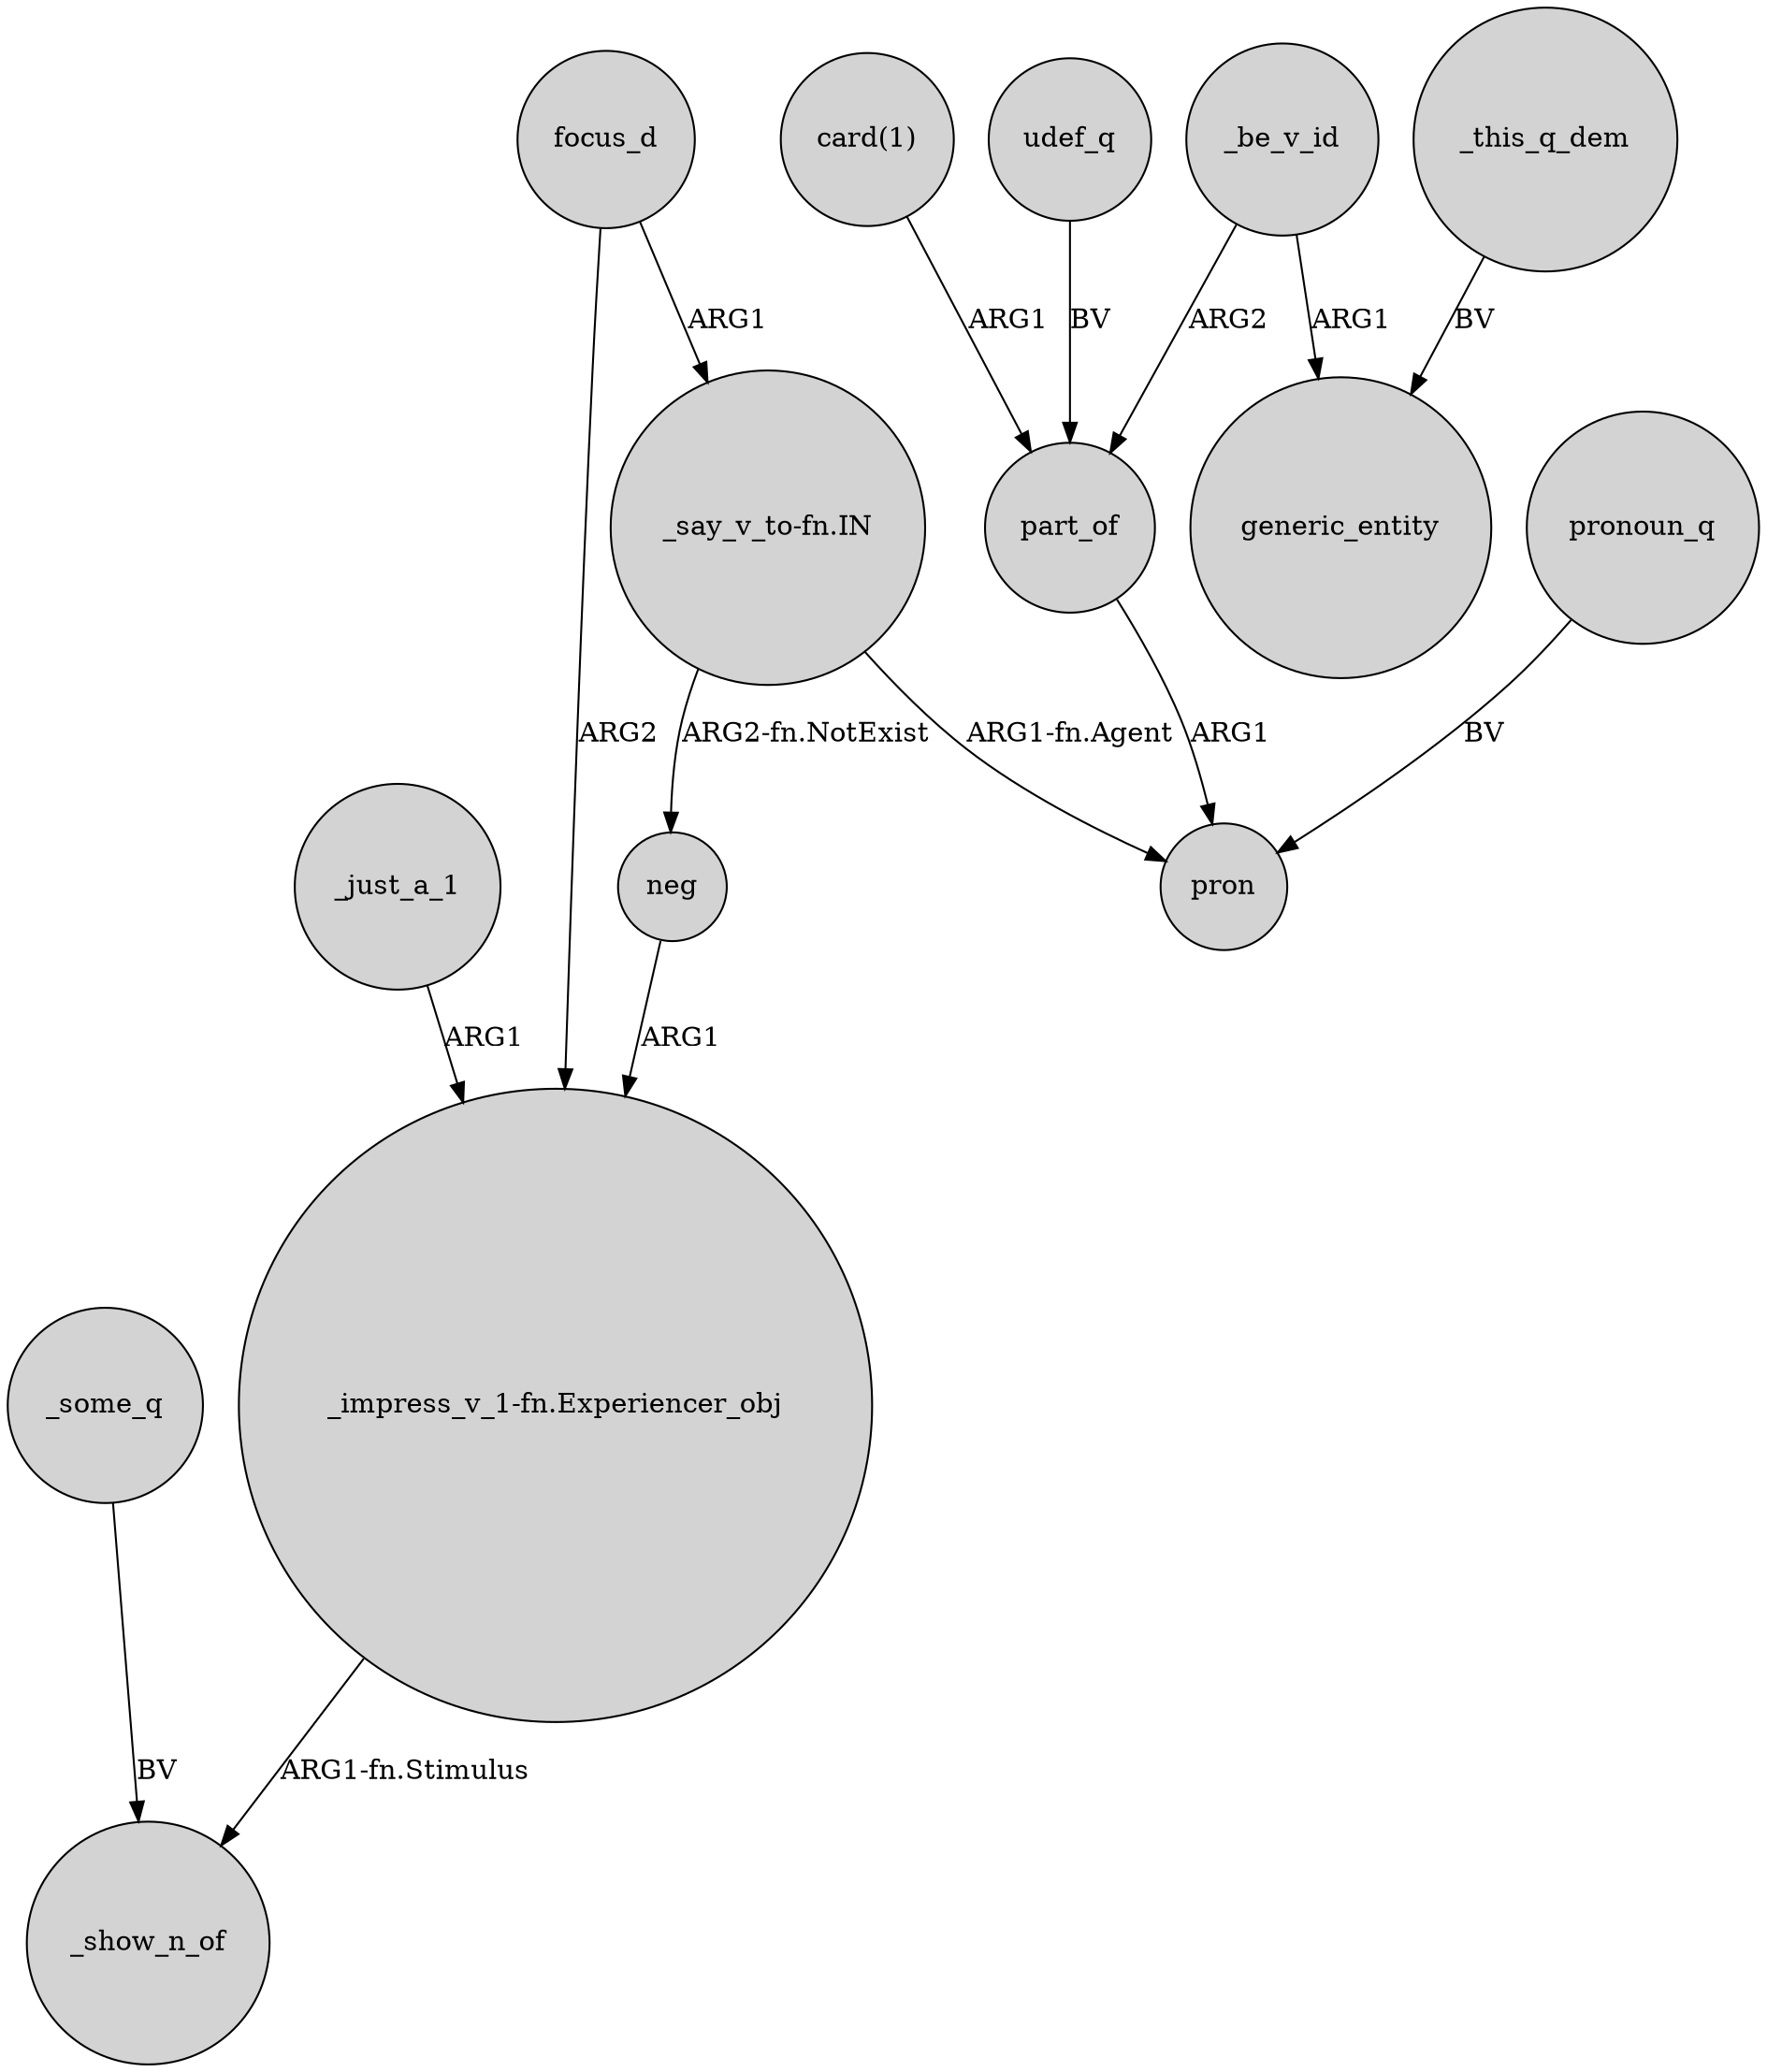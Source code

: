 digraph {
	node [shape=circle style=filled]
	part_of -> pron [label=ARG1]
	"_impress_v_1-fn.Experiencer_obj" -> _show_n_of [label="ARG1-fn.Stimulus"]
	_just_a_1 -> "_impress_v_1-fn.Experiencer_obj" [label=ARG1]
	_this_q_dem -> generic_entity [label=BV]
	udef_q -> part_of [label=BV]
	_be_v_id -> generic_entity [label=ARG1]
	_be_v_id -> part_of [label=ARG2]
	_some_q -> _show_n_of [label=BV]
	"_say_v_to-fn.IN" -> neg [label="ARG2-fn.NotExist"]
	focus_d -> "_impress_v_1-fn.Experiencer_obj" [label=ARG2]
	neg -> "_impress_v_1-fn.Experiencer_obj" [label=ARG1]
	focus_d -> "_say_v_to-fn.IN" [label=ARG1]
	"card(1)" -> part_of [label=ARG1]
	"_say_v_to-fn.IN" -> pron [label="ARG1-fn.Agent"]
	pronoun_q -> pron [label=BV]
}
